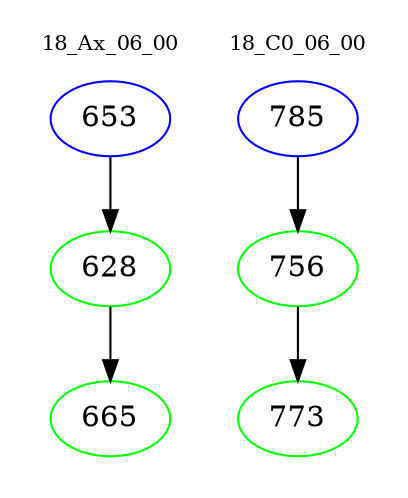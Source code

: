 digraph{
subgraph cluster_0 {
color = white
label = "18_Ax_06_00";
fontsize=10;
T0_653 [label="653", color="blue"]
T0_653 -> T0_628 [color="black"]
T0_628 [label="628", color="green"]
T0_628 -> T0_665 [color="black"]
T0_665 [label="665", color="green"]
}
subgraph cluster_1 {
color = white
label = "18_C0_06_00";
fontsize=10;
T1_785 [label="785", color="blue"]
T1_785 -> T1_756 [color="black"]
T1_756 [label="756", color="green"]
T1_756 -> T1_773 [color="black"]
T1_773 [label="773", color="green"]
}
}
